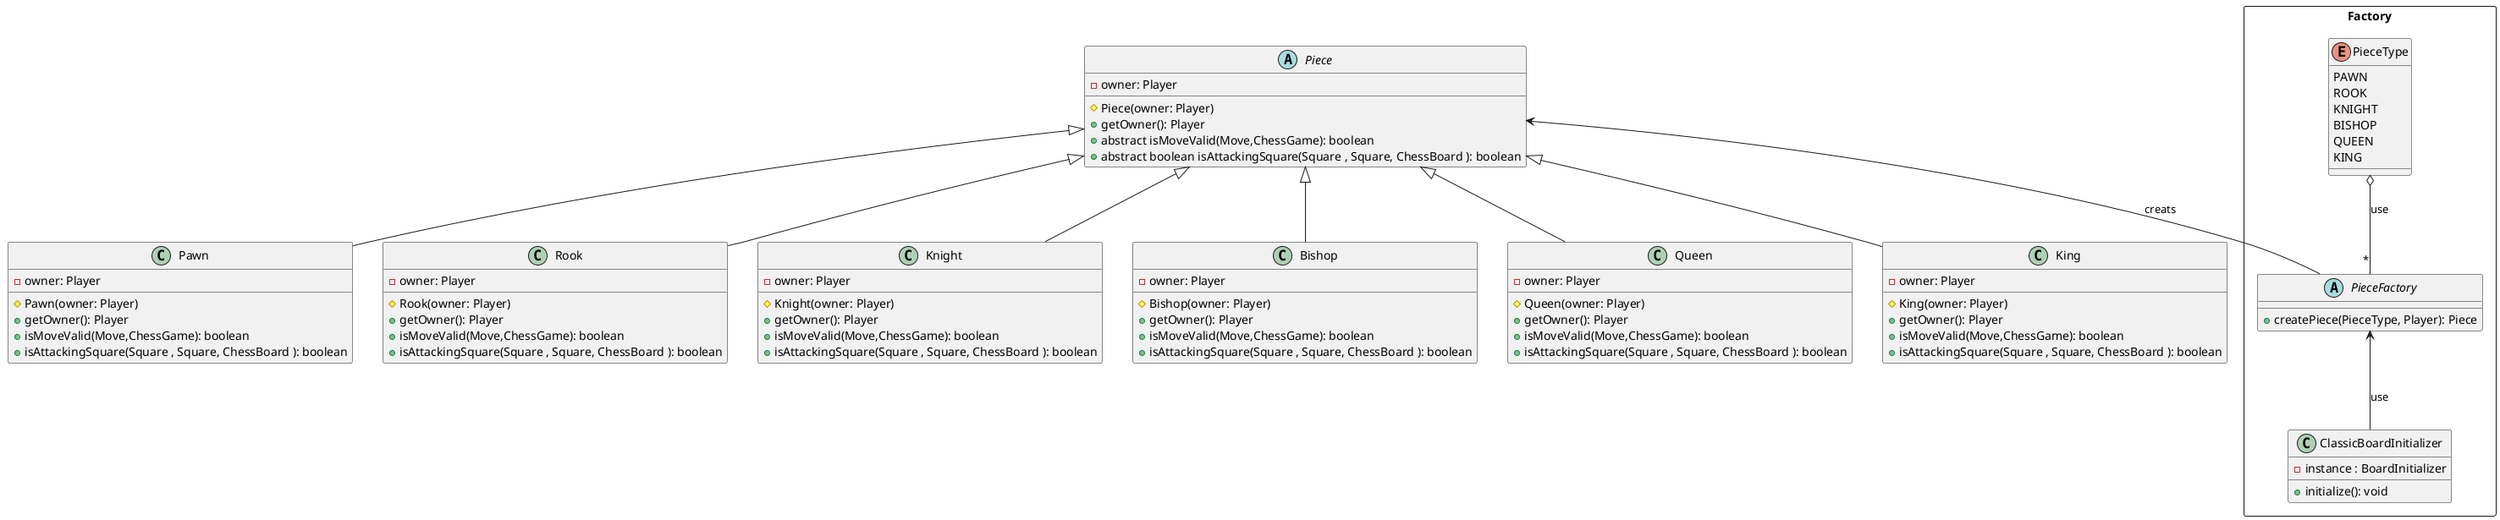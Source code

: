 @startuml
abstract class  Piece {
  -owner: Player
  #Piece(owner: Player)
    +getOwner(): Player
    +abstract isMoveValid(Move,ChessGame): boolean
+abstract boolean isAttackingSquare(Square , Square, ChessBoard ): boolean
}
class Pawn {
  -owner: Player
  #Pawn(owner: Player)
    +getOwner(): Player
    +isMoveValid(Move,ChessGame): boolean
    +isAttackingSquare(Square , Square, ChessBoard ): boolean
}
class Rook {
  -owner: Player
  #Rook(owner: Player)
    +getOwner(): Player
    +isMoveValid(Move,ChessGame): boolean
    +isAttackingSquare(Square , Square, ChessBoard ): boolean
}
class Knight {
  -owner: Player
  #Knight(owner: Player)
    +getOwner(): Player
    +isMoveValid(Move,ChessGame): boolean
    +isAttackingSquare(Square , Square, ChessBoard ): boolean
}
class Bishop {
  -owner: Player
  #Bishop(owner: Player)
    +getOwner(): Player
    +isMoveValid(Move,ChessGame): boolean
    +isAttackingSquare(Square , Square, ChessBoard ): boolean
}
class Queen {
  -owner: Player
  #Queen(owner: Player)
    +getOwner(): Player
    +isMoveValid(Move,ChessGame): boolean
    +isAttackingSquare(Square , Square, ChessBoard ): boolean
}
class King {
  -owner: Player
  #King(owner: Player)
    +getOwner(): Player
    +isMoveValid(Move,ChessGame): boolean
    +isAttackingSquare(Square , Square, ChessBoard ): boolean
}
Piece <|-- Pawn
Piece <|-- Rook
Piece <|-- Knight
Piece <|-- Bishop
Piece <|-- Queen
Piece <|-- King

package Factory <<Rectangle>> {
 abstract class PieceFactory {
  +createPiece(PieceType, Player): Piece
}
enum PieceType {
  PAWN
  ROOK
  KNIGHT
  BISHOP
  QUEEN
  KING
}
class ClassicBoardInitializer{
    -instance : BoardInitializer
  +initialize(): void

}
PieceType o-- "*" PieceFactory:use
Piece <-- PieceFactory :creats
PieceFactory <-- ClassicBoardInitializer :use
}



@enduml